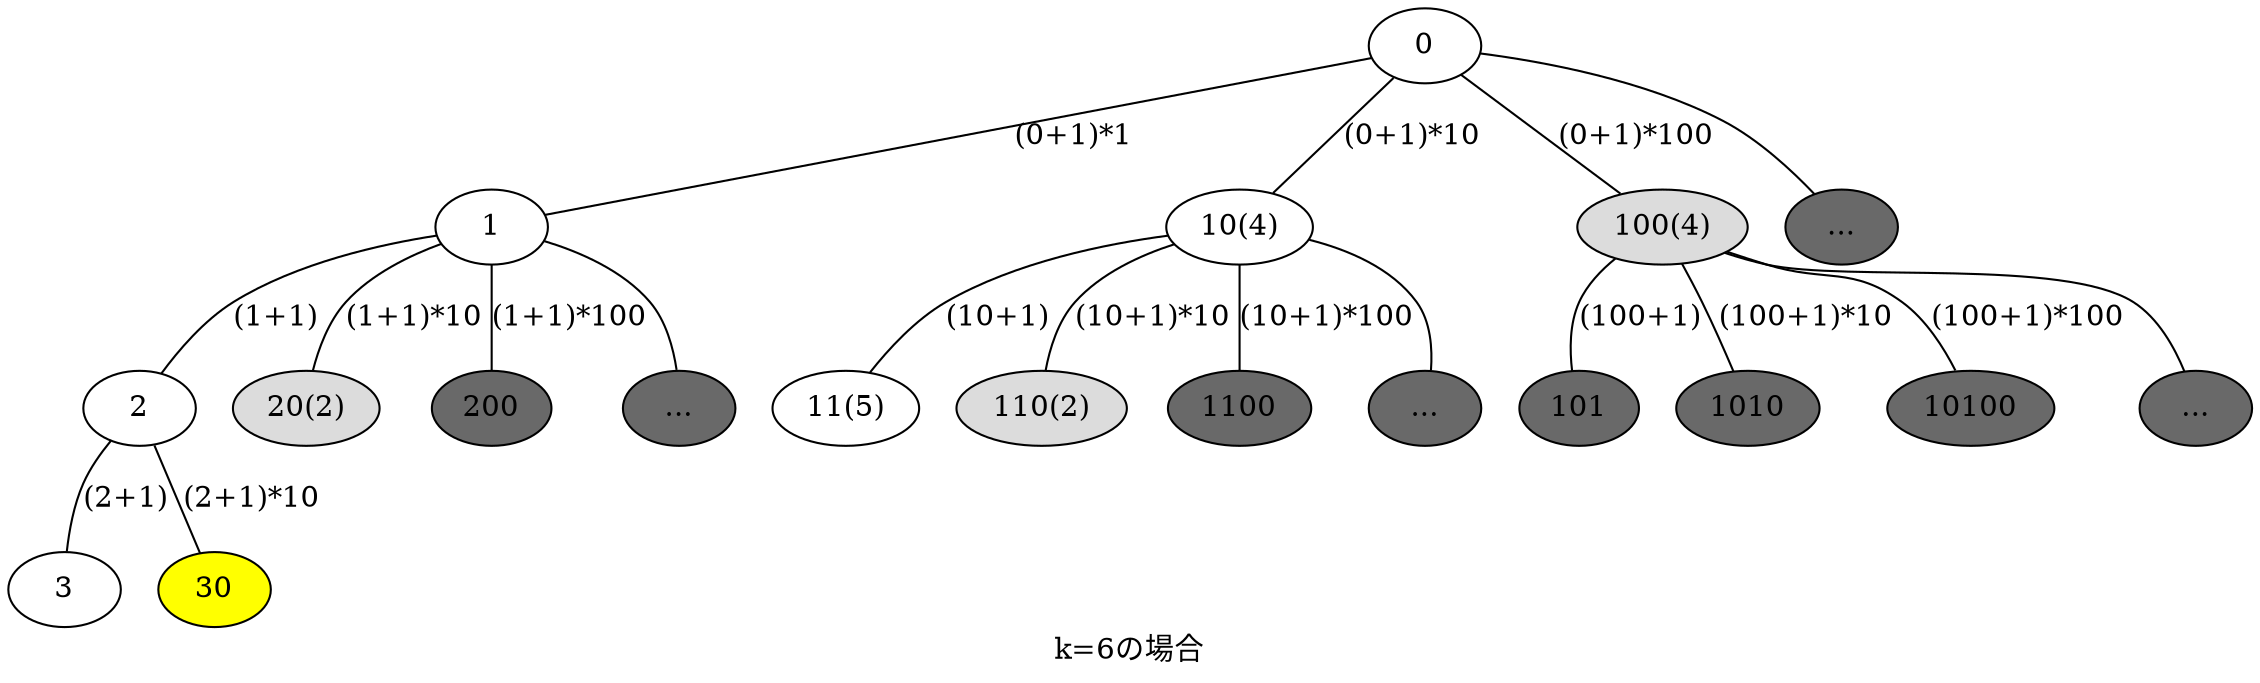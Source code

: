 graph g {
      graph[label="k=6の場合"];

      "0" -- "1" [label="(0+1)*1"];
      "0" -- "10(4)" [label="(0+1)*10"];
      "0" -- "100(4)" [label="(0+1)*100"];
      "0" -- "...1";
      "1" -- "2" [label="(1+1)"];
      "1" -- "20(2)" [label="(1+1)*10"];
      "1" -- "200" [label="(1+1)*100"];
      "1" -- "...2";
      "10(4)" -- "11(5)" [label="(10+1)"];
      "10(4)" -- "110(2)" [label="(10+1)*10"];
      "10(4)" -- "1100" [label="(10+1)*100"];
      "10(4)" -- "...3";
      "100(4)" -- "101" [label="(100+1)"];      
      "100(4)" -- "1010" [label="(100+1)*10"];      
      "100(4)" -- "10100" [label="(100+1)*100"];
      "100(4)" -- "...4";
      "2" -- "3" [label="(2+1)"];
      "2" -- "30" [label="(2+1)*10"];

      "...1"[label="...",style=filled,fillcolor="#696969"];
      "...2"[label="...",style=filled,fillcolor="#696969"];
      "...3"[label="...",style=filled,fillcolor="#696969"];
      "...4"[label="...",style=filled,fillcolor="#696969"];

      "30"[style=filled,fillcolor="yellow"];
      "100(4)"[style=filled,fillcolor="#dcdcdc"];
      "20(2)"[style=filled,fillcolor="#dcdcdc"];
      "110(2)"[style=filled,fillcolor="#dcdcdc"];
      "200"[style=filled,fillcolor="#696969"];
      "1100"[style=filled,fillcolor="#696969"];
      "200"[style=filled,fillcolor="#696969"];
      "1100"[style=filled,fillcolor="#696969"];
      "101"[style=filled,fillcolor="#696969"];
      "1010"[style=filled,fillcolor="#696969"];
      "10100"[style=filled,fillcolor="#696969"];                  

      }